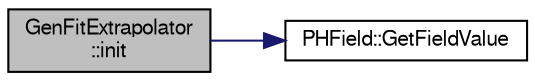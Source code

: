 digraph "GenFitExtrapolator::init"
{
  bgcolor="transparent";
  edge [fontname="FreeSans",fontsize="10",labelfontname="FreeSans",labelfontsize="10"];
  node [fontname="FreeSans",fontsize="10",shape=record];
  rankdir="LR";
  Node1 [label="GenFitExtrapolator\l::init",height=0.2,width=0.4,color="black", fillcolor="grey75", style="filled" fontcolor="black"];
  Node1 -> Node2 [color="midnightblue",fontsize="10",style="solid",fontname="FreeSans"];
  Node2 [label="PHField::GetFieldValue",height=0.2,width=0.4,color="black",URL="$da/ddc/classPHField.html#af517f905af775d9045dfca957739fcbb"];
}

